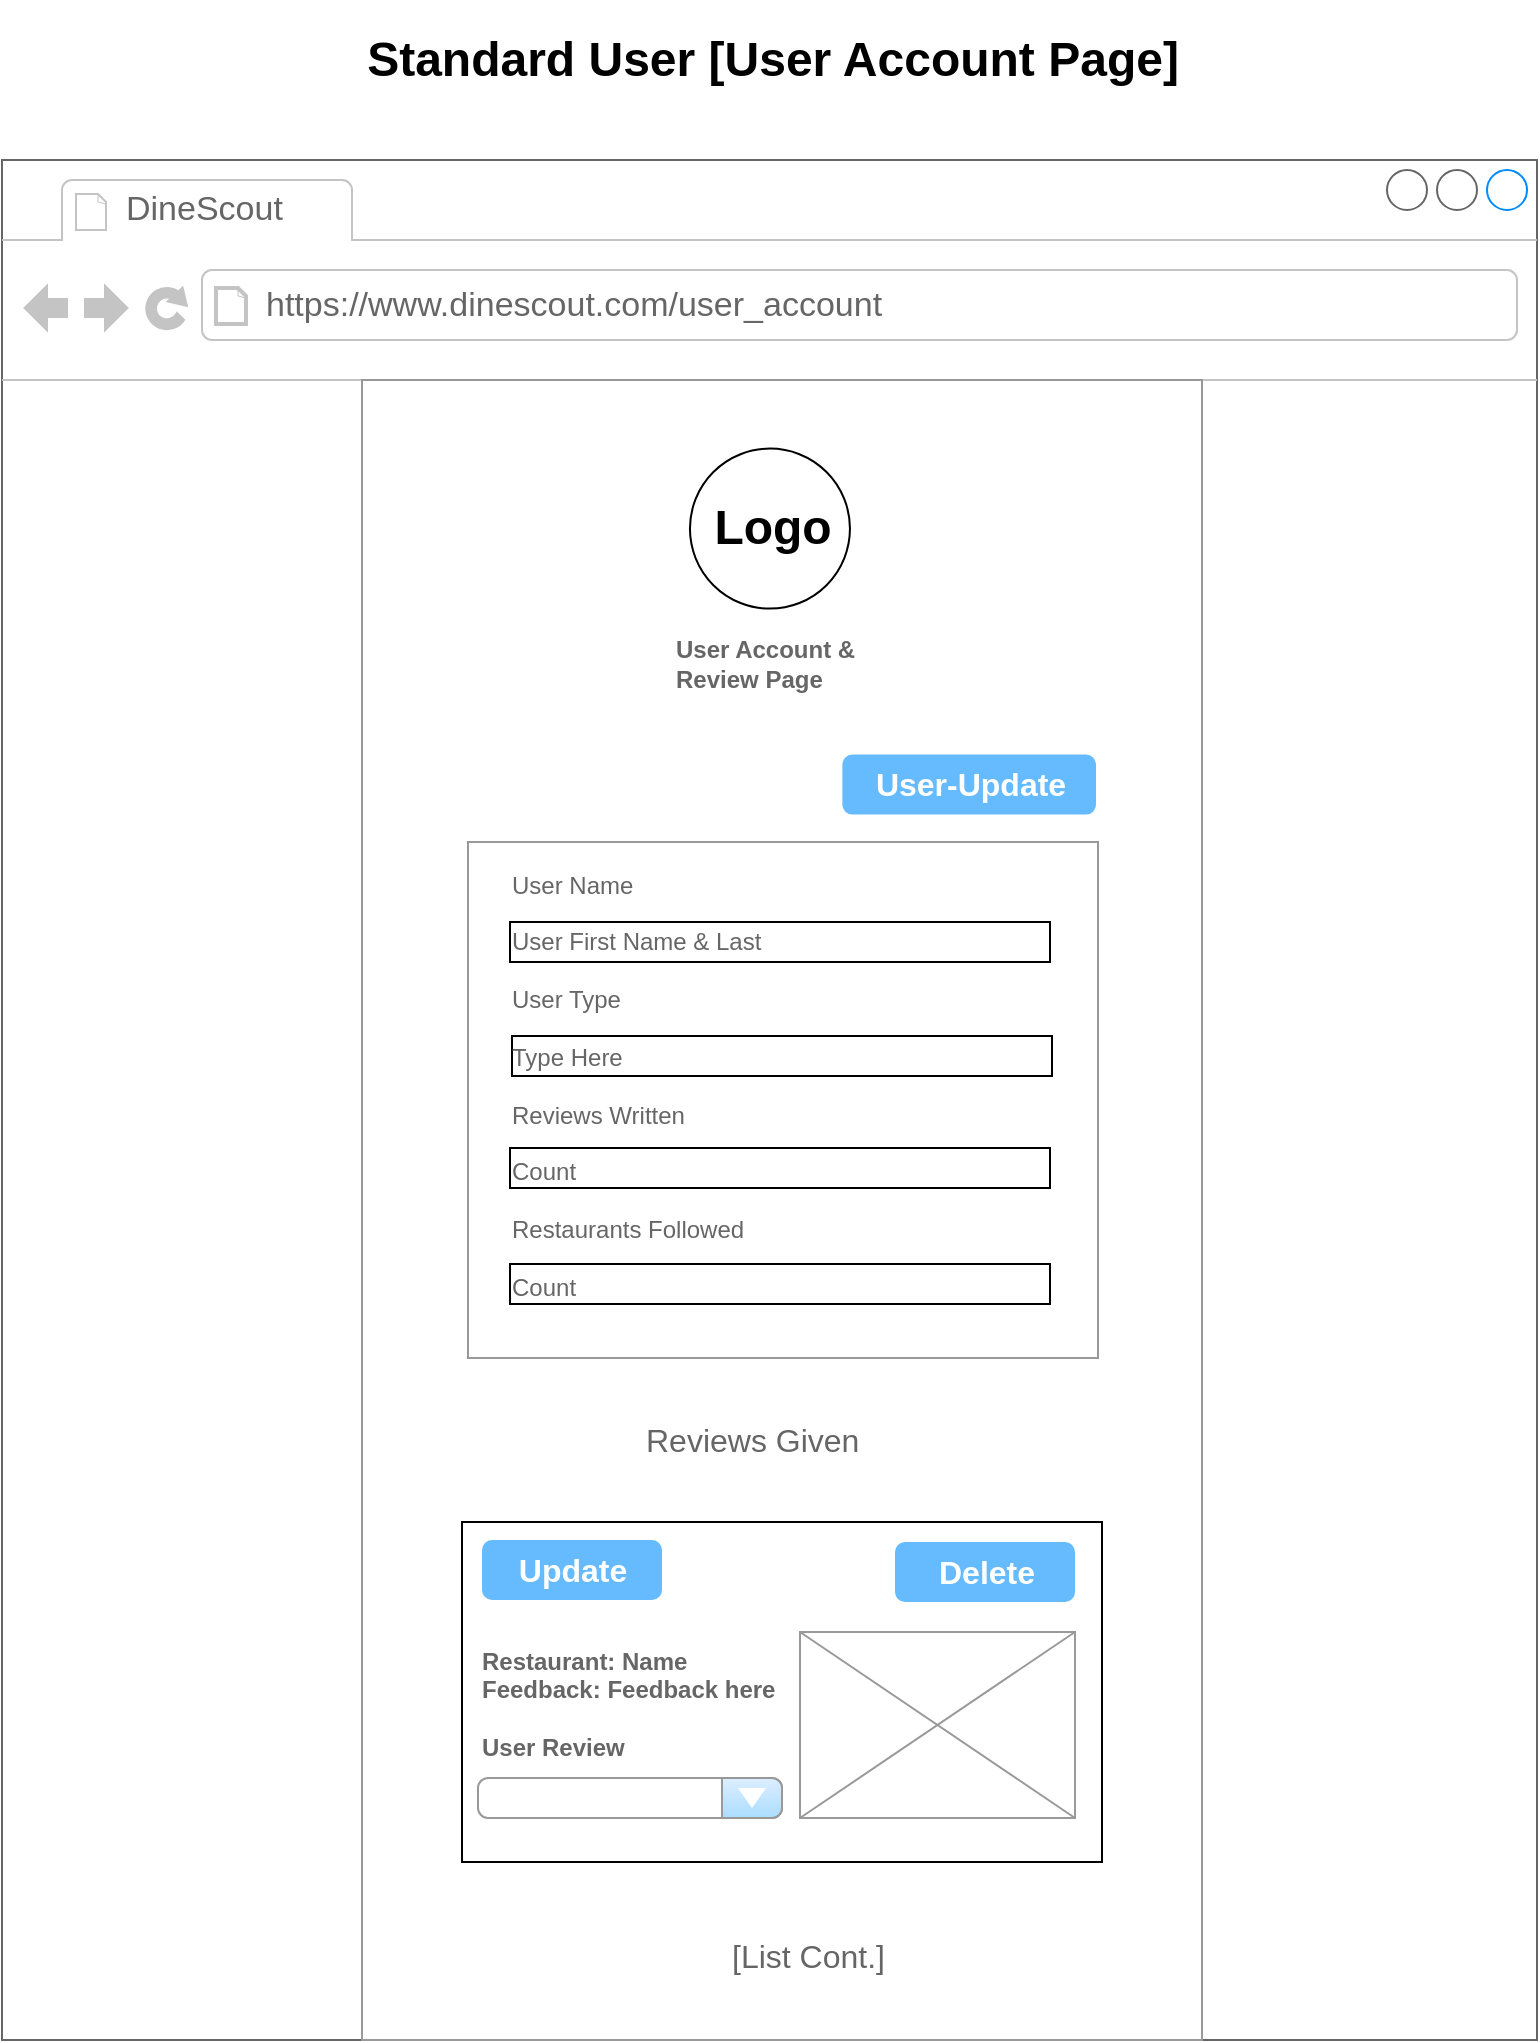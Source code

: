 <mxfile version="24.8.0">
  <diagram name="Page-1" id="GNzj96wlSZAgZW0B1Xzi">
    <mxGraphModel dx="1232" dy="1097" grid="1" gridSize="10" guides="1" tooltips="1" connect="1" arrows="1" fold="1" page="1" pageScale="1" pageWidth="850" pageHeight="1100" math="0" shadow="0">
      <root>
        <mxCell id="0" />
        <mxCell id="1" parent="0" />
        <mxCell id="h8tkEOQfb4YPFhZdcTbf-1" value="" style="strokeWidth=1;shadow=0;dashed=0;align=center;html=1;shape=mxgraph.mockup.containers.browserWindow;rSize=0;strokeColor=#666666;strokeColor2=#008cff;strokeColor3=#c4c4c4;mainText=,;recursiveResize=0;" parent="1" vertex="1">
          <mxGeometry x="40" y="120" width="767.5" height="940" as="geometry" />
        </mxCell>
        <mxCell id="h8tkEOQfb4YPFhZdcTbf-2" value="DineScout" style="strokeWidth=1;shadow=0;dashed=0;align=center;html=1;shape=mxgraph.mockup.containers.anchor;fontSize=17;fontColor=#666666;align=left;whiteSpace=wrap;" parent="h8tkEOQfb4YPFhZdcTbf-1" vertex="1">
          <mxGeometry x="60" y="12" width="110" height="26" as="geometry" />
        </mxCell>
        <mxCell id="h8tkEOQfb4YPFhZdcTbf-3" value="https://www.dinescout.com/user_account" style="strokeWidth=1;shadow=0;dashed=0;align=center;html=1;shape=mxgraph.mockup.containers.anchor;rSize=0;fontSize=17;fontColor=#666666;align=left;" parent="h8tkEOQfb4YPFhZdcTbf-1" vertex="1">
          <mxGeometry x="130" y="60" width="250" height="26" as="geometry" />
        </mxCell>
        <mxCell id="h8tkEOQfb4YPFhZdcTbf-4" value="" style="strokeWidth=1;shadow=0;dashed=0;align=center;html=1;shape=mxgraph.mockup.forms.rrect;rSize=0;strokeColor=#999999;fillColor=#ffffff;" parent="h8tkEOQfb4YPFhZdcTbf-1" vertex="1">
          <mxGeometry x="180" y="110" width="420" height="830" as="geometry" />
        </mxCell>
        <mxCell id="h8tkEOQfb4YPFhZdcTbf-5" value="&lt;b&gt;User Account &amp;amp;&lt;/b&gt;&lt;div&gt;&lt;b&gt;Review Page&lt;/b&gt;&lt;/div&gt;" style="strokeWidth=1;shadow=0;dashed=0;align=center;html=1;shape=mxgraph.mockup.forms.anchor;fontSize=12;fontColor=#666666;align=left;resizeWidth=1;spacingLeft=0;" parent="h8tkEOQfb4YPFhZdcTbf-4" vertex="1">
          <mxGeometry width="273" height="40" relative="1" as="geometry">
            <mxPoint x="155" y="122" as="offset" />
          </mxGeometry>
        </mxCell>
        <mxCell id="h8tkEOQfb4YPFhZdcTbf-8" value="" style="ellipse;whiteSpace=wrap;html=1;aspect=fixed;" parent="h8tkEOQfb4YPFhZdcTbf-4" vertex="1">
          <mxGeometry x="163.98" y="34.303" width="80" height="80" as="geometry" />
        </mxCell>
        <mxCell id="h8tkEOQfb4YPFhZdcTbf-9" value="Logo" style="text;strokeColor=none;fillColor=none;html=1;fontSize=24;fontStyle=1;verticalAlign=middle;align=center;" parent="h8tkEOQfb4YPFhZdcTbf-4" vertex="1">
          <mxGeometry x="100" y="51.61" width="210" height="45.39" as="geometry" />
        </mxCell>
        <mxCell id="h8tkEOQfb4YPFhZdcTbf-10" value="Cust-Add" style="strokeWidth=1;shadow=0;dashed=0;align=center;html=1;shape=mxgraph.mockup.forms.rrect;rSize=5;strokeColor=none;fontColor=#ffffff;fillColor=#66bbff;fontSize=16;fontStyle=1;" parent="h8tkEOQfb4YPFhZdcTbf-4" vertex="1">
          <mxGeometry x="52.68" y="370.0" width="80" height="30" as="geometry" />
        </mxCell>
        <mxCell id="h8tkEOQfb4YPFhZdcTbf-11" value="Card-Add" style="strokeWidth=1;shadow=0;dashed=0;align=center;html=1;shape=mxgraph.mockup.forms.rrect;rSize=5;strokeColor=none;fontColor=#ffffff;fillColor=#66bbff;fontSize=16;fontStyle=1;" parent="h8tkEOQfb4YPFhZdcTbf-4" vertex="1">
          <mxGeometry x="287.5" y="370.0" width="80" height="30" as="geometry" />
        </mxCell>
        <mxCell id="h8tkEOQfb4YPFhZdcTbf-17" value="" style="strokeWidth=1;shadow=0;dashed=0;align=center;html=1;shape=mxgraph.mockup.forms.anchor;fontSize=12;fontColor=#666666;align=left;resizeWidth=1;spacingLeft=0;" parent="h8tkEOQfb4YPFhZdcTbf-4" vertex="1">
          <mxGeometry x="164.5" y="540" width="115" height="20" as="geometry" />
        </mxCell>
        <mxCell id="h8tkEOQfb4YPFhZdcTbf-33" value="&lt;font style=&quot;font-size: 16px;&quot;&gt;Reviews Given&lt;/font&gt;" style="strokeWidth=1;shadow=0;dashed=0;align=center;html=1;shape=mxgraph.mockup.forms.anchor;fontSize=12;fontColor=#666666;align=left;resizeWidth=1;spacingLeft=0;" parent="h8tkEOQfb4YPFhZdcTbf-4" vertex="1">
          <mxGeometry x="140" y="465" width="210" height="130" as="geometry" />
        </mxCell>
        <mxCell id="h8tkEOQfb4YPFhZdcTbf-22" value="Standard User [User Account Page]" style="text;strokeColor=none;fillColor=none;html=1;fontSize=24;fontStyle=1;verticalAlign=middle;align=center;" parent="1" vertex="1">
          <mxGeometry x="375" y="40" width="100" height="60" as="geometry" />
        </mxCell>
        <mxCell id="h8tkEOQfb4YPFhZdcTbf-23" value="" style="strokeWidth=1;shadow=0;dashed=0;align=center;html=1;shape=mxgraph.mockup.forms.rrect;rSize=0;strokeColor=#999999;fontColor=#666666;align=left;spacingLeft=5;resizeWidth=1;" parent="1" vertex="1">
          <mxGeometry x="273" y="461" width="315" height="258" as="geometry" />
        </mxCell>
        <mxCell id="h8tkEOQfb4YPFhZdcTbf-24" value="" style="rounded=0;whiteSpace=wrap;html=1;" parent="1" vertex="1">
          <mxGeometry x="294" y="501" width="270" height="20" as="geometry" />
        </mxCell>
        <mxCell id="h8tkEOQfb4YPFhZdcTbf-26" value="" style="rounded=0;whiteSpace=wrap;html=1;" parent="1" vertex="1">
          <mxGeometry x="295" y="558" width="270" height="20" as="geometry" />
        </mxCell>
        <mxCell id="h8tkEOQfb4YPFhZdcTbf-27" value="" style="rounded=0;whiteSpace=wrap;html=1;" parent="1" vertex="1">
          <mxGeometry x="294" y="614" width="270" height="20" as="geometry" />
        </mxCell>
        <mxCell id="h8tkEOQfb4YPFhZdcTbf-29" value="" style="rounded=0;whiteSpace=wrap;html=1;" parent="1" vertex="1">
          <mxGeometry x="294" y="672" width="270" height="20" as="geometry" />
        </mxCell>
        <mxCell id="h8tkEOQfb4YPFhZdcTbf-28" value="User Name&lt;div&gt;&lt;br&gt;&lt;/div&gt;&lt;div&gt;User First Name &amp;amp; Last&lt;br&gt;&lt;div&gt;&lt;br&gt;&lt;/div&gt;&lt;div&gt;User Type&lt;/div&gt;&lt;div&gt;&lt;br&gt;&lt;/div&gt;&lt;div&gt;Type Here&lt;/div&gt;&lt;div&gt;&lt;br&gt;&lt;/div&gt;&lt;div&gt;Reviews Written&lt;/div&gt;&lt;div&gt;&lt;br&gt;&lt;/div&gt;&lt;div&gt;Count&lt;/div&gt;&lt;div&gt;&lt;br&gt;&lt;/div&gt;&lt;div&gt;Restaurants Followed&lt;/div&gt;&lt;/div&gt;&lt;div&gt;&lt;br&gt;&lt;/div&gt;&lt;div&gt;Count&lt;/div&gt;" style="strokeWidth=1;shadow=0;dashed=0;align=center;html=1;shape=mxgraph.mockup.forms.anchor;fontSize=12;fontColor=#666666;align=left;resizeWidth=1;spacingLeft=0;" parent="1" vertex="1">
          <mxGeometry x="293" y="518" width="210" height="130" as="geometry" />
        </mxCell>
        <mxCell id="h8tkEOQfb4YPFhZdcTbf-30" value="User-Update" style="strokeWidth=1;shadow=0;dashed=0;align=center;html=1;shape=mxgraph.mockup.forms.rrect;rSize=5;strokeColor=none;fontColor=#ffffff;fillColor=#66bbff;fontSize=16;fontStyle=1;" parent="1" vertex="1">
          <mxGeometry x="460.18" y="417.3" width="126.82" height="30" as="geometry" />
        </mxCell>
        <mxCell id="fcFgzC5A9_2XvSZsa60q-2" value="" style="rounded=0;whiteSpace=wrap;html=1;" parent="1" vertex="1">
          <mxGeometry x="270" y="801" width="320" height="170" as="geometry" />
        </mxCell>
        <mxCell id="fcFgzC5A9_2XvSZsa60q-3" value="&lt;div&gt;&lt;b&gt;Restaurant: Name&lt;/b&gt;&lt;/div&gt;&lt;div&gt;&lt;b&gt;Feedback: Feedback here&lt;/b&gt;&lt;/div&gt;&lt;div&gt;&lt;br&gt;&lt;/div&gt;&lt;div&gt;&lt;b&gt;User Review&lt;/b&gt;&lt;/div&gt;" style="strokeWidth=1;shadow=0;dashed=0;align=center;html=1;shape=mxgraph.mockup.forms.anchor;fontSize=12;fontColor=#666666;align=left;resizeWidth=1;spacingLeft=0;perimeterSpacing=5;" parent="1" vertex="1">
          <mxGeometry x="278" y="836" width="152" height="111" as="geometry" />
        </mxCell>
        <mxCell id="fcFgzC5A9_2XvSZsa60q-4" value="" style="verticalLabelPosition=bottom;shadow=0;dashed=0;align=center;html=1;verticalAlign=top;strokeWidth=1;shape=mxgraph.mockup.graphics.simpleIcon;strokeColor=#999999;" parent="1" vertex="1">
          <mxGeometry x="439" y="856" width="137.5" height="93" as="geometry" />
        </mxCell>
        <mxCell id="fcFgzC5A9_2XvSZsa60q-5" value="" style="strokeWidth=1;shadow=0;dashed=0;align=center;html=1;shape=mxgraph.mockup.forms.comboBox;strokeColor=#999999;fillColor=#ddeeff;align=left;fillColor2=#aaddff;mainText=;fontColor=#666666;fontSize=17;spacingLeft=3;" parent="1" vertex="1">
          <mxGeometry x="278" y="929" width="152" height="20" as="geometry" />
        </mxCell>
        <mxCell id="fcFgzC5A9_2XvSZsa60q-6" value="Update" style="strokeWidth=1;shadow=0;dashed=0;align=center;html=1;shape=mxgraph.mockup.forms.rrect;rSize=5;strokeColor=none;fontColor=#ffffff;fillColor=#66bbff;fontSize=16;fontStyle=1;" parent="1" vertex="1">
          <mxGeometry x="280" y="810" width="90" height="30" as="geometry" />
        </mxCell>
        <mxCell id="fcFgzC5A9_2XvSZsa60q-7" value="Delete" style="strokeWidth=1;shadow=0;dashed=0;align=center;html=1;shape=mxgraph.mockup.forms.rrect;rSize=5;strokeColor=none;fontColor=#ffffff;fillColor=#66bbff;fontSize=16;fontStyle=1;" parent="1" vertex="1">
          <mxGeometry x="486.5" y="811" width="90" height="30" as="geometry" />
        </mxCell>
        <mxCell id="fcFgzC5A9_2XvSZsa60q-8" value="&lt;span style=&quot;font-size: 16px;&quot;&gt;[List Cont.]&lt;/span&gt;" style="strokeWidth=1;shadow=0;dashed=0;align=center;html=1;shape=mxgraph.mockup.forms.anchor;fontSize=12;fontColor=#666666;align=left;resizeWidth=1;spacingLeft=0;" parent="1" vertex="1">
          <mxGeometry x="403.25" y="1008" width="70" height="20" as="geometry" />
        </mxCell>
      </root>
    </mxGraphModel>
  </diagram>
</mxfile>
